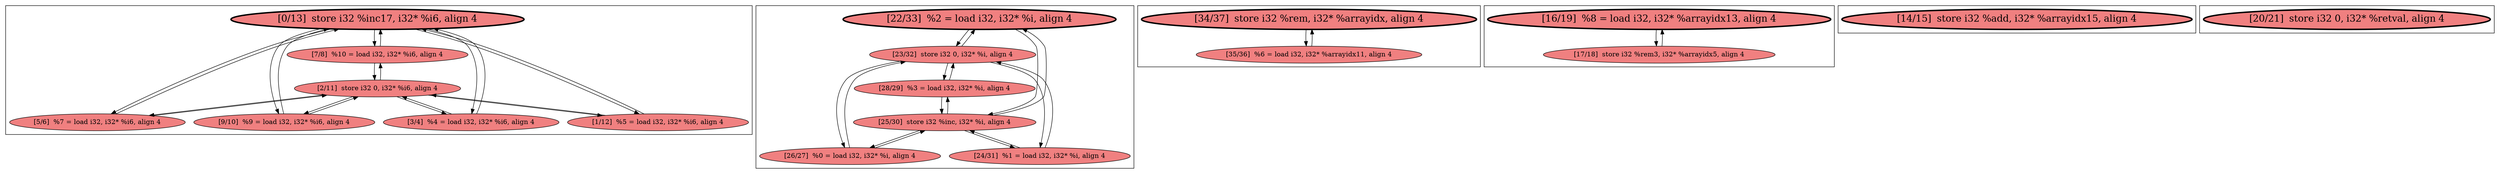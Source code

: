 
digraph G {



node68->node71 [ ]
node80->node81 [ ]
node79->node81 [ ]
node78->node79 [ ]
node67->node68 [ ]
node78->node77 [ ]
node81->node79 [ ]
node79->node78 [ ]
node81->node80 [ ]
node78->node80 [ ]
node75->node74 [ ]
node64->node63 [ ]
node63->node64 [ ]
node80->node78 [ ]
node76->node78 [ ]
node81->node76 [ ]
node77->node78 [ ]
node71->node68 [ ]
node70->node67 [ ]
node77->node81 [ ]
node68->node66 [ ]
node67->node70 [ ]
node70->node66 [ ]
node69->node70 [ ]
node69->node68 [ ]
node71->node70 [ ]
node66->node70 [ ]
node65->node68 [ ]
node76->node81 [ ]
node81->node77 [ ]
node78->node76 [ ]
node70->node71 [ ]
node68->node65 [ ]
node70->node65 [ ]
node70->node69 [ ]
node65->node70 [ ]
node74->node75 [ ]
node68->node67 [ ]
node66->node68 [ ]
node68->node69 [ ]


subgraph cluster4 {


node75 [penwidth=3.0,fontsize=20,fillcolor=lightcoral,label="[34/37]  store i32 %rem, i32* %arrayidx, align 4",shape=ellipse,style=filled ]
node74 [fillcolor=lightcoral,label="[35/36]  %6 = load i32, i32* %arrayidx11, align 4",shape=ellipse,style=filled ]



}

subgraph cluster3 {


node73 [penwidth=3.0,fontsize=20,fillcolor=lightcoral,label="[14/15]  store i32 %add, i32* %arrayidx15, align 4",shape=ellipse,style=filled ]



}

subgraph cluster2 {


node72 [penwidth=3.0,fontsize=20,fillcolor=lightcoral,label="[20/21]  store i32 0, i32* %retval, align 4",shape=ellipse,style=filled ]



}

subgraph cluster5 {


node81 [fillcolor=lightcoral,label="[23/32]  store i32 0, i32* %i, align 4",shape=ellipse,style=filled ]
node80 [penwidth=3.0,fontsize=20,fillcolor=lightcoral,label="[22/33]  %2 = load i32, i32* %i, align 4",shape=ellipse,style=filled ]
node79 [fillcolor=lightcoral,label="[24/31]  %1 = load i32, i32* %i, align 4",shape=ellipse,style=filled ]
node78 [fillcolor=lightcoral,label="[25/30]  store i32 %inc, i32* %i, align 4",shape=ellipse,style=filled ]
node76 [fillcolor=lightcoral,label="[28/29]  %3 = load i32, i32* %i, align 4",shape=ellipse,style=filled ]
node77 [fillcolor=lightcoral,label="[26/27]  %0 = load i32, i32* %i, align 4",shape=ellipse,style=filled ]



}

subgraph cluster0 {


node64 [penwidth=3.0,fontsize=20,fillcolor=lightcoral,label="[16/19]  %8 = load i32, i32* %arrayidx13, align 4",shape=ellipse,style=filled ]
node63 [fillcolor=lightcoral,label="[17/18]  store i32 %rem3, i32* %arrayidx5, align 4",shape=ellipse,style=filled ]



}

subgraph cluster1 {


node71 [fillcolor=lightcoral,label="[7/8]  %10 = load i32, i32* %i6, align 4",shape=ellipse,style=filled ]
node66 [fillcolor=lightcoral,label="[1/12]  %5 = load i32, i32* %i6, align 4",shape=ellipse,style=filled ]
node65 [fillcolor=lightcoral,label="[9/10]  %9 = load i32, i32* %i6, align 4",shape=ellipse,style=filled ]
node69 [fillcolor=lightcoral,label="[5/6]  %7 = load i32, i32* %i6, align 4",shape=ellipse,style=filled ]
node68 [penwidth=3.0,fontsize=20,fillcolor=lightcoral,label="[0/13]  store i32 %inc17, i32* %i6, align 4",shape=ellipse,style=filled ]
node67 [fillcolor=lightcoral,label="[3/4]  %4 = load i32, i32* %i6, align 4",shape=ellipse,style=filled ]
node70 [fillcolor=lightcoral,label="[2/11]  store i32 0, i32* %i6, align 4",shape=ellipse,style=filled ]



}

}
